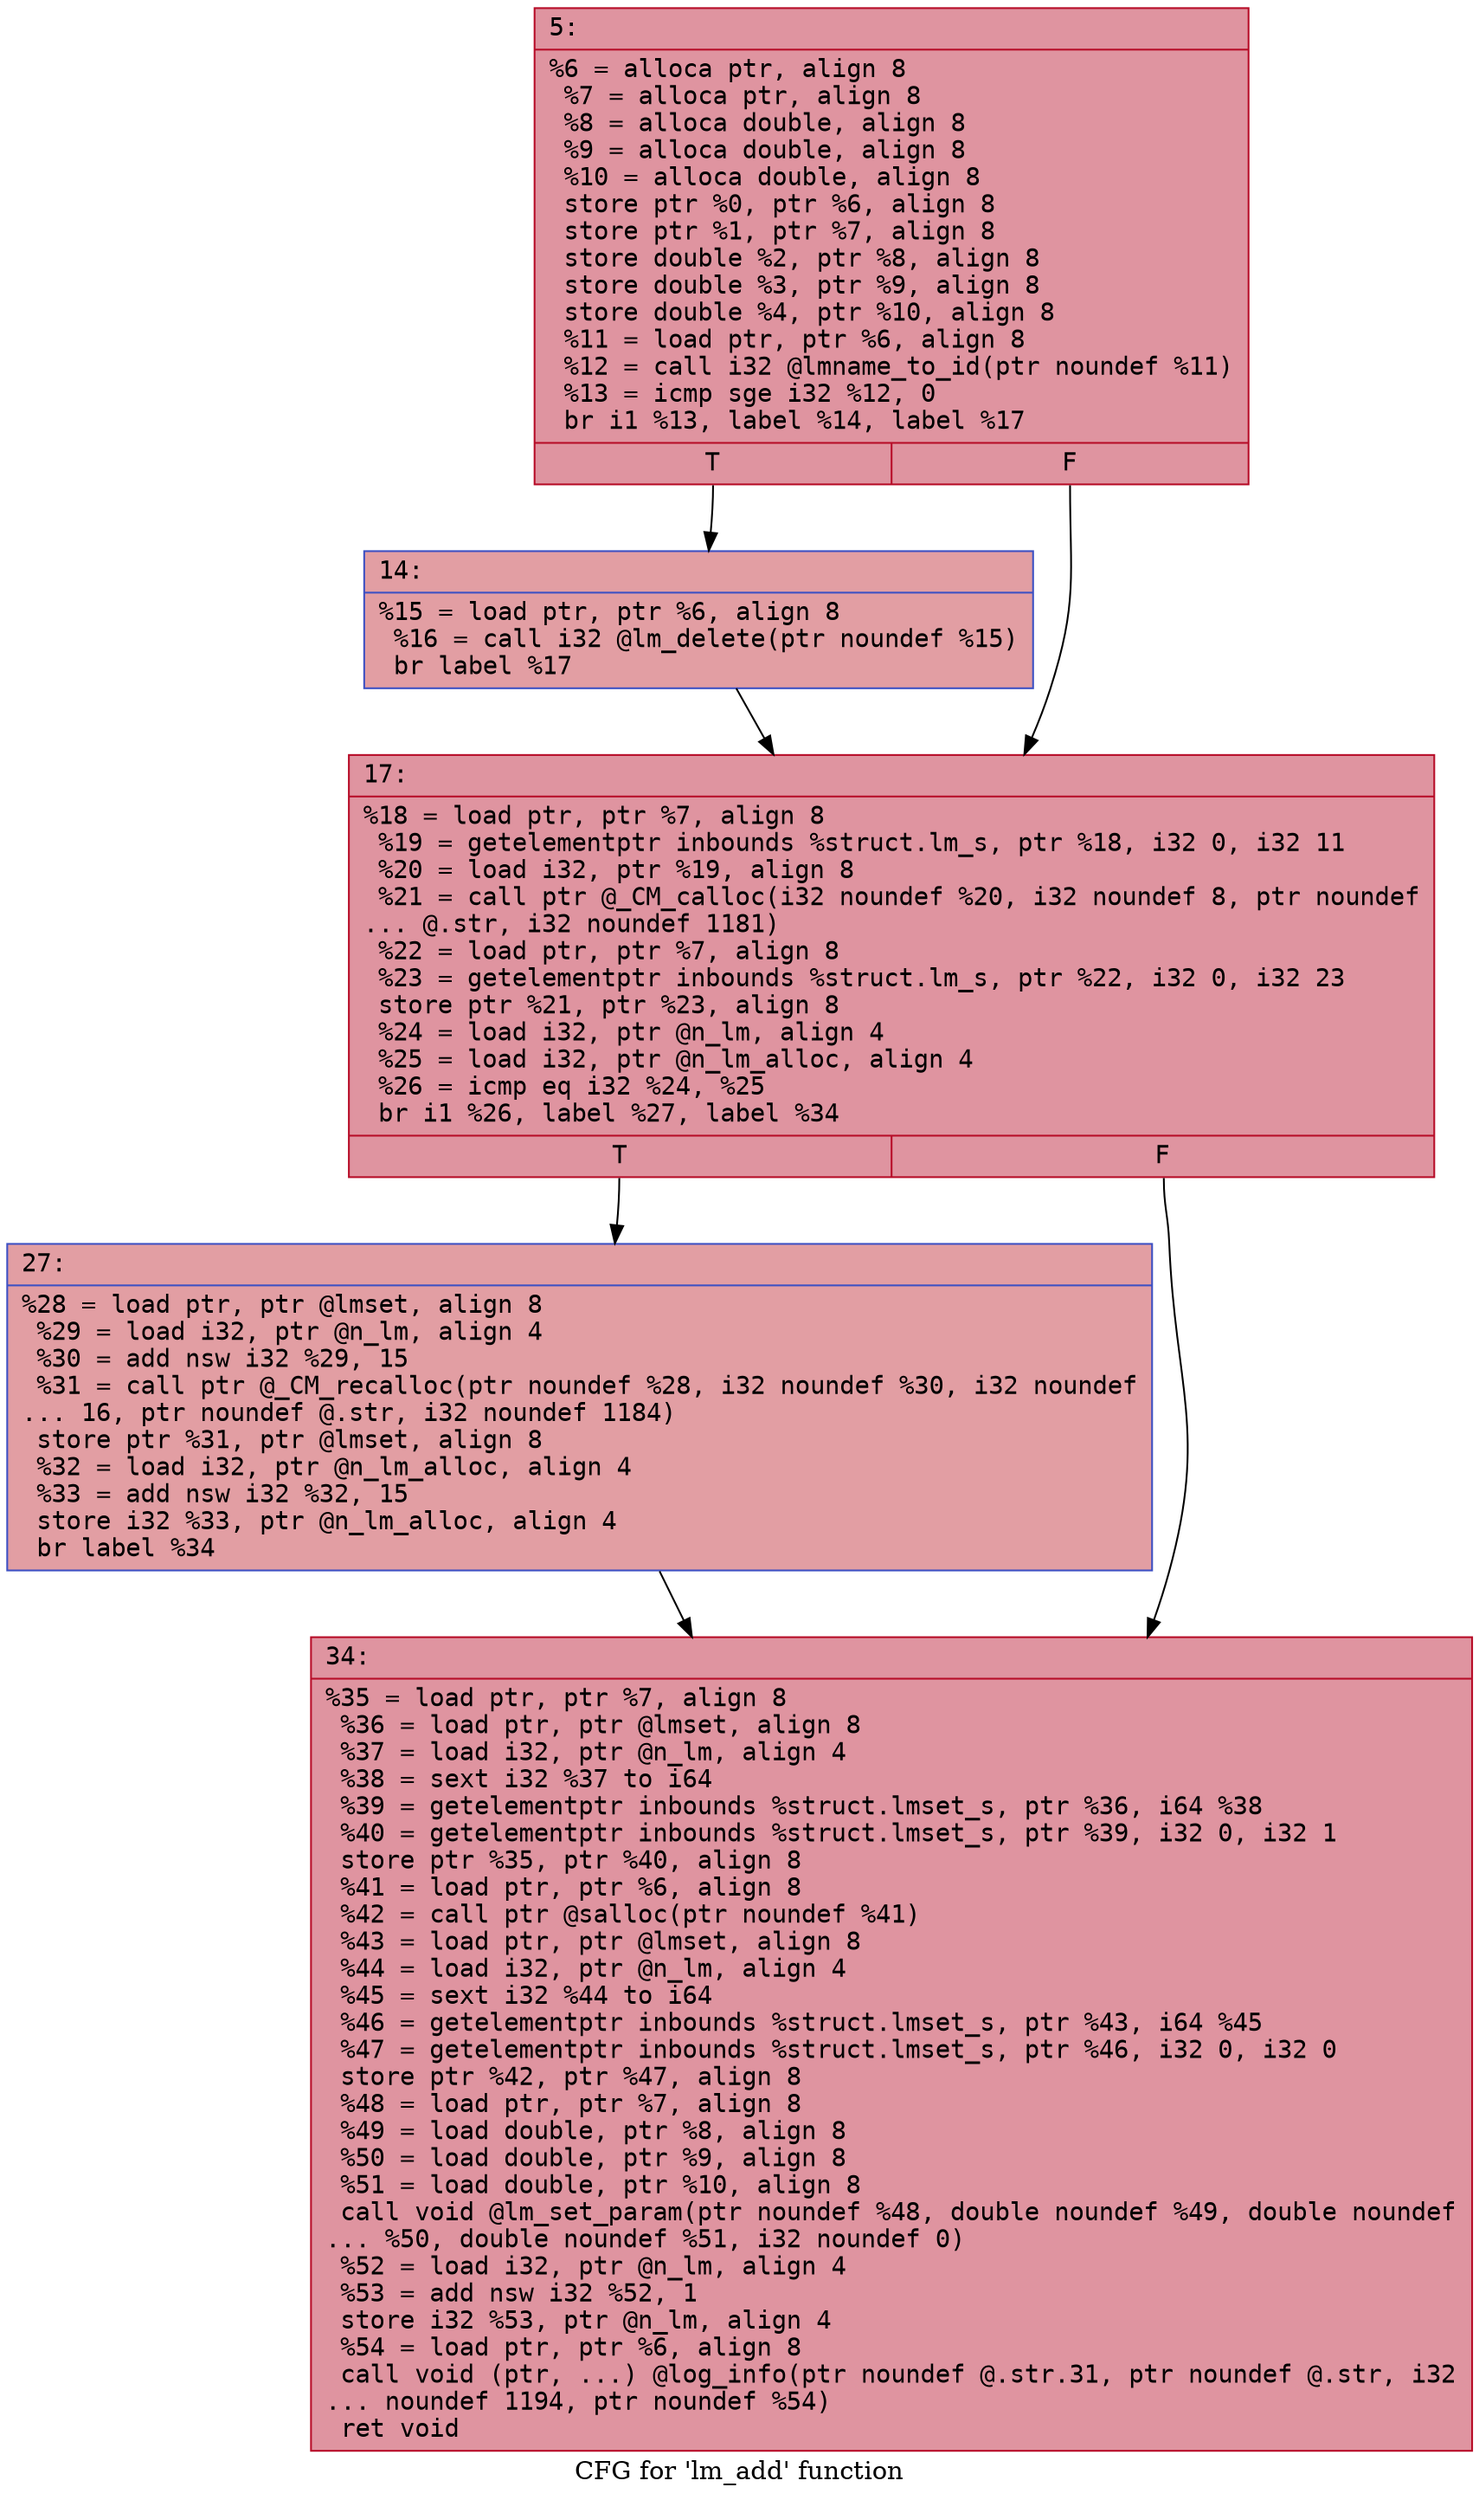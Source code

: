 digraph "CFG for 'lm_add' function" {
	label="CFG for 'lm_add' function";

	Node0x600002535400 [shape=record,color="#b70d28ff", style=filled, fillcolor="#b70d2870" fontname="Courier",label="{5:\l|  %6 = alloca ptr, align 8\l  %7 = alloca ptr, align 8\l  %8 = alloca double, align 8\l  %9 = alloca double, align 8\l  %10 = alloca double, align 8\l  store ptr %0, ptr %6, align 8\l  store ptr %1, ptr %7, align 8\l  store double %2, ptr %8, align 8\l  store double %3, ptr %9, align 8\l  store double %4, ptr %10, align 8\l  %11 = load ptr, ptr %6, align 8\l  %12 = call i32 @lmname_to_id(ptr noundef %11)\l  %13 = icmp sge i32 %12, 0\l  br i1 %13, label %14, label %17\l|{<s0>T|<s1>F}}"];
	Node0x600002535400:s0 -> Node0x600002535770[tooltip="5 -> 14\nProbability 50.00%" ];
	Node0x600002535400:s1 -> Node0x6000025357c0[tooltip="5 -> 17\nProbability 50.00%" ];
	Node0x600002535770 [shape=record,color="#3d50c3ff", style=filled, fillcolor="#be242e70" fontname="Courier",label="{14:\l|  %15 = load ptr, ptr %6, align 8\l  %16 = call i32 @lm_delete(ptr noundef %15)\l  br label %17\l}"];
	Node0x600002535770 -> Node0x6000025357c0[tooltip="14 -> 17\nProbability 100.00%" ];
	Node0x6000025357c0 [shape=record,color="#b70d28ff", style=filled, fillcolor="#b70d2870" fontname="Courier",label="{17:\l|  %18 = load ptr, ptr %7, align 8\l  %19 = getelementptr inbounds %struct.lm_s, ptr %18, i32 0, i32 11\l  %20 = load i32, ptr %19, align 8\l  %21 = call ptr @_CM_calloc(i32 noundef %20, i32 noundef 8, ptr noundef\l... @.str, i32 noundef 1181)\l  %22 = load ptr, ptr %7, align 8\l  %23 = getelementptr inbounds %struct.lm_s, ptr %22, i32 0, i32 23\l  store ptr %21, ptr %23, align 8\l  %24 = load i32, ptr @n_lm, align 4\l  %25 = load i32, ptr @n_lm_alloc, align 4\l  %26 = icmp eq i32 %24, %25\l  br i1 %26, label %27, label %34\l|{<s0>T|<s1>F}}"];
	Node0x6000025357c0:s0 -> Node0x600002535810[tooltip="17 -> 27\nProbability 50.00%" ];
	Node0x6000025357c0:s1 -> Node0x600002535860[tooltip="17 -> 34\nProbability 50.00%" ];
	Node0x600002535810 [shape=record,color="#3d50c3ff", style=filled, fillcolor="#be242e70" fontname="Courier",label="{27:\l|  %28 = load ptr, ptr @lmset, align 8\l  %29 = load i32, ptr @n_lm, align 4\l  %30 = add nsw i32 %29, 15\l  %31 = call ptr @_CM_recalloc(ptr noundef %28, i32 noundef %30, i32 noundef\l... 16, ptr noundef @.str, i32 noundef 1184)\l  store ptr %31, ptr @lmset, align 8\l  %32 = load i32, ptr @n_lm_alloc, align 4\l  %33 = add nsw i32 %32, 15\l  store i32 %33, ptr @n_lm_alloc, align 4\l  br label %34\l}"];
	Node0x600002535810 -> Node0x600002535860[tooltip="27 -> 34\nProbability 100.00%" ];
	Node0x600002535860 [shape=record,color="#b70d28ff", style=filled, fillcolor="#b70d2870" fontname="Courier",label="{34:\l|  %35 = load ptr, ptr %7, align 8\l  %36 = load ptr, ptr @lmset, align 8\l  %37 = load i32, ptr @n_lm, align 4\l  %38 = sext i32 %37 to i64\l  %39 = getelementptr inbounds %struct.lmset_s, ptr %36, i64 %38\l  %40 = getelementptr inbounds %struct.lmset_s, ptr %39, i32 0, i32 1\l  store ptr %35, ptr %40, align 8\l  %41 = load ptr, ptr %6, align 8\l  %42 = call ptr @salloc(ptr noundef %41)\l  %43 = load ptr, ptr @lmset, align 8\l  %44 = load i32, ptr @n_lm, align 4\l  %45 = sext i32 %44 to i64\l  %46 = getelementptr inbounds %struct.lmset_s, ptr %43, i64 %45\l  %47 = getelementptr inbounds %struct.lmset_s, ptr %46, i32 0, i32 0\l  store ptr %42, ptr %47, align 8\l  %48 = load ptr, ptr %7, align 8\l  %49 = load double, ptr %8, align 8\l  %50 = load double, ptr %9, align 8\l  %51 = load double, ptr %10, align 8\l  call void @lm_set_param(ptr noundef %48, double noundef %49, double noundef\l... %50, double noundef %51, i32 noundef 0)\l  %52 = load i32, ptr @n_lm, align 4\l  %53 = add nsw i32 %52, 1\l  store i32 %53, ptr @n_lm, align 4\l  %54 = load ptr, ptr %6, align 8\l  call void (ptr, ...) @log_info(ptr noundef @.str.31, ptr noundef @.str, i32\l... noundef 1194, ptr noundef %54)\l  ret void\l}"];
}
